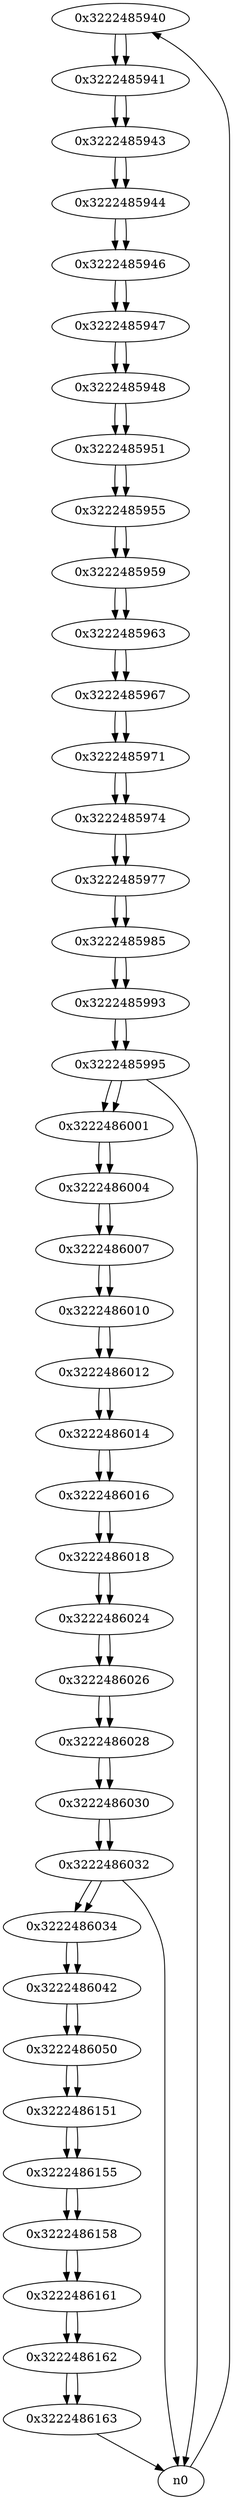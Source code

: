 digraph G{
/* nodes */
  n1 [label="0x3222485940"]
  n2 [label="0x3222485941"]
  n3 [label="0x3222485943"]
  n4 [label="0x3222485944"]
  n5 [label="0x3222485946"]
  n6 [label="0x3222485947"]
  n7 [label="0x3222485948"]
  n8 [label="0x3222485951"]
  n9 [label="0x3222485955"]
  n10 [label="0x3222485959"]
  n11 [label="0x3222485963"]
  n12 [label="0x3222485967"]
  n13 [label="0x3222485971"]
  n14 [label="0x3222485974"]
  n15 [label="0x3222485977"]
  n16 [label="0x3222485985"]
  n17 [label="0x3222485993"]
  n18 [label="0x3222485995"]
  n19 [label="0x3222486001"]
  n20 [label="0x3222486004"]
  n21 [label="0x3222486007"]
  n22 [label="0x3222486010"]
  n23 [label="0x3222486012"]
  n24 [label="0x3222486014"]
  n25 [label="0x3222486016"]
  n26 [label="0x3222486018"]
  n27 [label="0x3222486024"]
  n28 [label="0x3222486026"]
  n29 [label="0x3222486028"]
  n30 [label="0x3222486030"]
  n31 [label="0x3222486032"]
  n32 [label="0x3222486034"]
  n33 [label="0x3222486042"]
  n34 [label="0x3222486050"]
  n35 [label="0x3222486151"]
  n36 [label="0x3222486155"]
  n37 [label="0x3222486158"]
  n38 [label="0x3222486161"]
  n39 [label="0x3222486162"]
  n40 [label="0x3222486163"]
/* edges */
n1 -> n2;
n0 -> n1;
n2 -> n3;
n1 -> n2;
n3 -> n4;
n2 -> n3;
n4 -> n5;
n3 -> n4;
n5 -> n6;
n4 -> n5;
n6 -> n7;
n5 -> n6;
n7 -> n8;
n6 -> n7;
n8 -> n9;
n7 -> n8;
n9 -> n10;
n8 -> n9;
n10 -> n11;
n9 -> n10;
n11 -> n12;
n10 -> n11;
n12 -> n13;
n11 -> n12;
n13 -> n14;
n12 -> n13;
n14 -> n15;
n13 -> n14;
n15 -> n16;
n14 -> n15;
n16 -> n17;
n15 -> n16;
n17 -> n18;
n16 -> n17;
n18 -> n19;
n18 -> n0;
n17 -> n18;
n19 -> n20;
n18 -> n19;
n20 -> n21;
n19 -> n20;
n21 -> n22;
n20 -> n21;
n22 -> n23;
n21 -> n22;
n23 -> n24;
n22 -> n23;
n24 -> n25;
n23 -> n24;
n25 -> n26;
n24 -> n25;
n26 -> n27;
n25 -> n26;
n27 -> n28;
n26 -> n27;
n28 -> n29;
n27 -> n28;
n29 -> n30;
n28 -> n29;
n30 -> n31;
n29 -> n30;
n31 -> n32;
n31 -> n0;
n30 -> n31;
n32 -> n33;
n31 -> n32;
n33 -> n34;
n32 -> n33;
n34 -> n35;
n33 -> n34;
n35 -> n36;
n34 -> n35;
n36 -> n37;
n35 -> n36;
n37 -> n38;
n36 -> n37;
n38 -> n39;
n37 -> n38;
n39 -> n40;
n38 -> n39;
n40 -> n0;
n39 -> n40;
}
